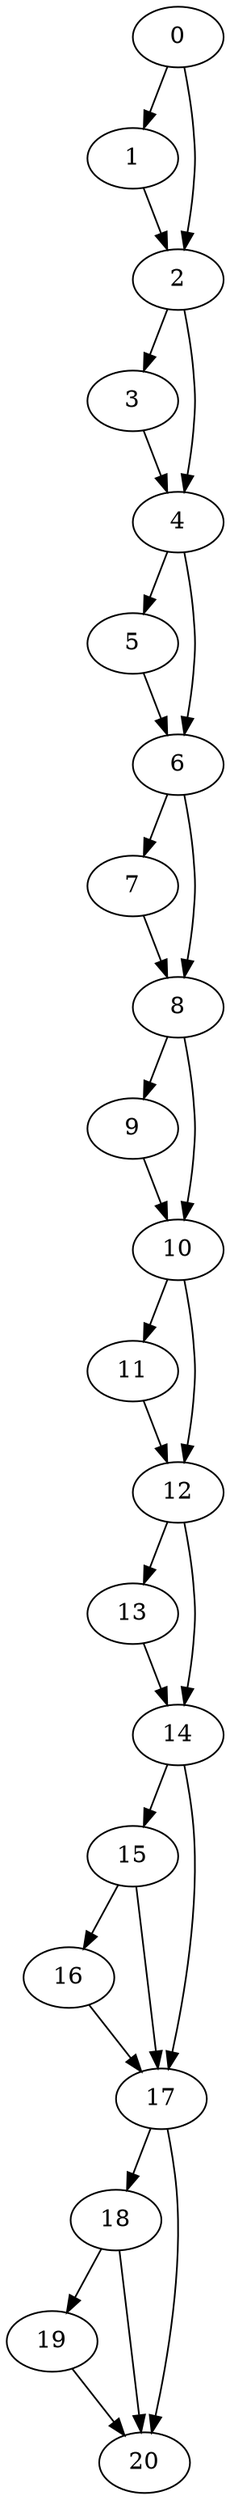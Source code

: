 digraph {
	0
	1
	2
	3
	4
	5
	6
	7
	8
	9
	10
	11
	12
	13
	14
	15
	16
	17
	18
	19
	20
	1 -> 2
	0 -> 2
	2 -> 3
	4 -> 5
	4 -> 6
	5 -> 6
	12 -> 13
	14 -> 15
	15 -> 16
	18 -> 19
	6 -> 7
	6 -> 8
	7 -> 8
	8 -> 10
	9 -> 10
	10 -> 12
	11 -> 12
	14 -> 17
	15 -> 17
	16 -> 17
	17 -> 18
	18 -> 20
	19 -> 20
	17 -> 20
	0 -> 1
	2 -> 4
	3 -> 4
	8 -> 9
	10 -> 11
	12 -> 14
	13 -> 14
}
